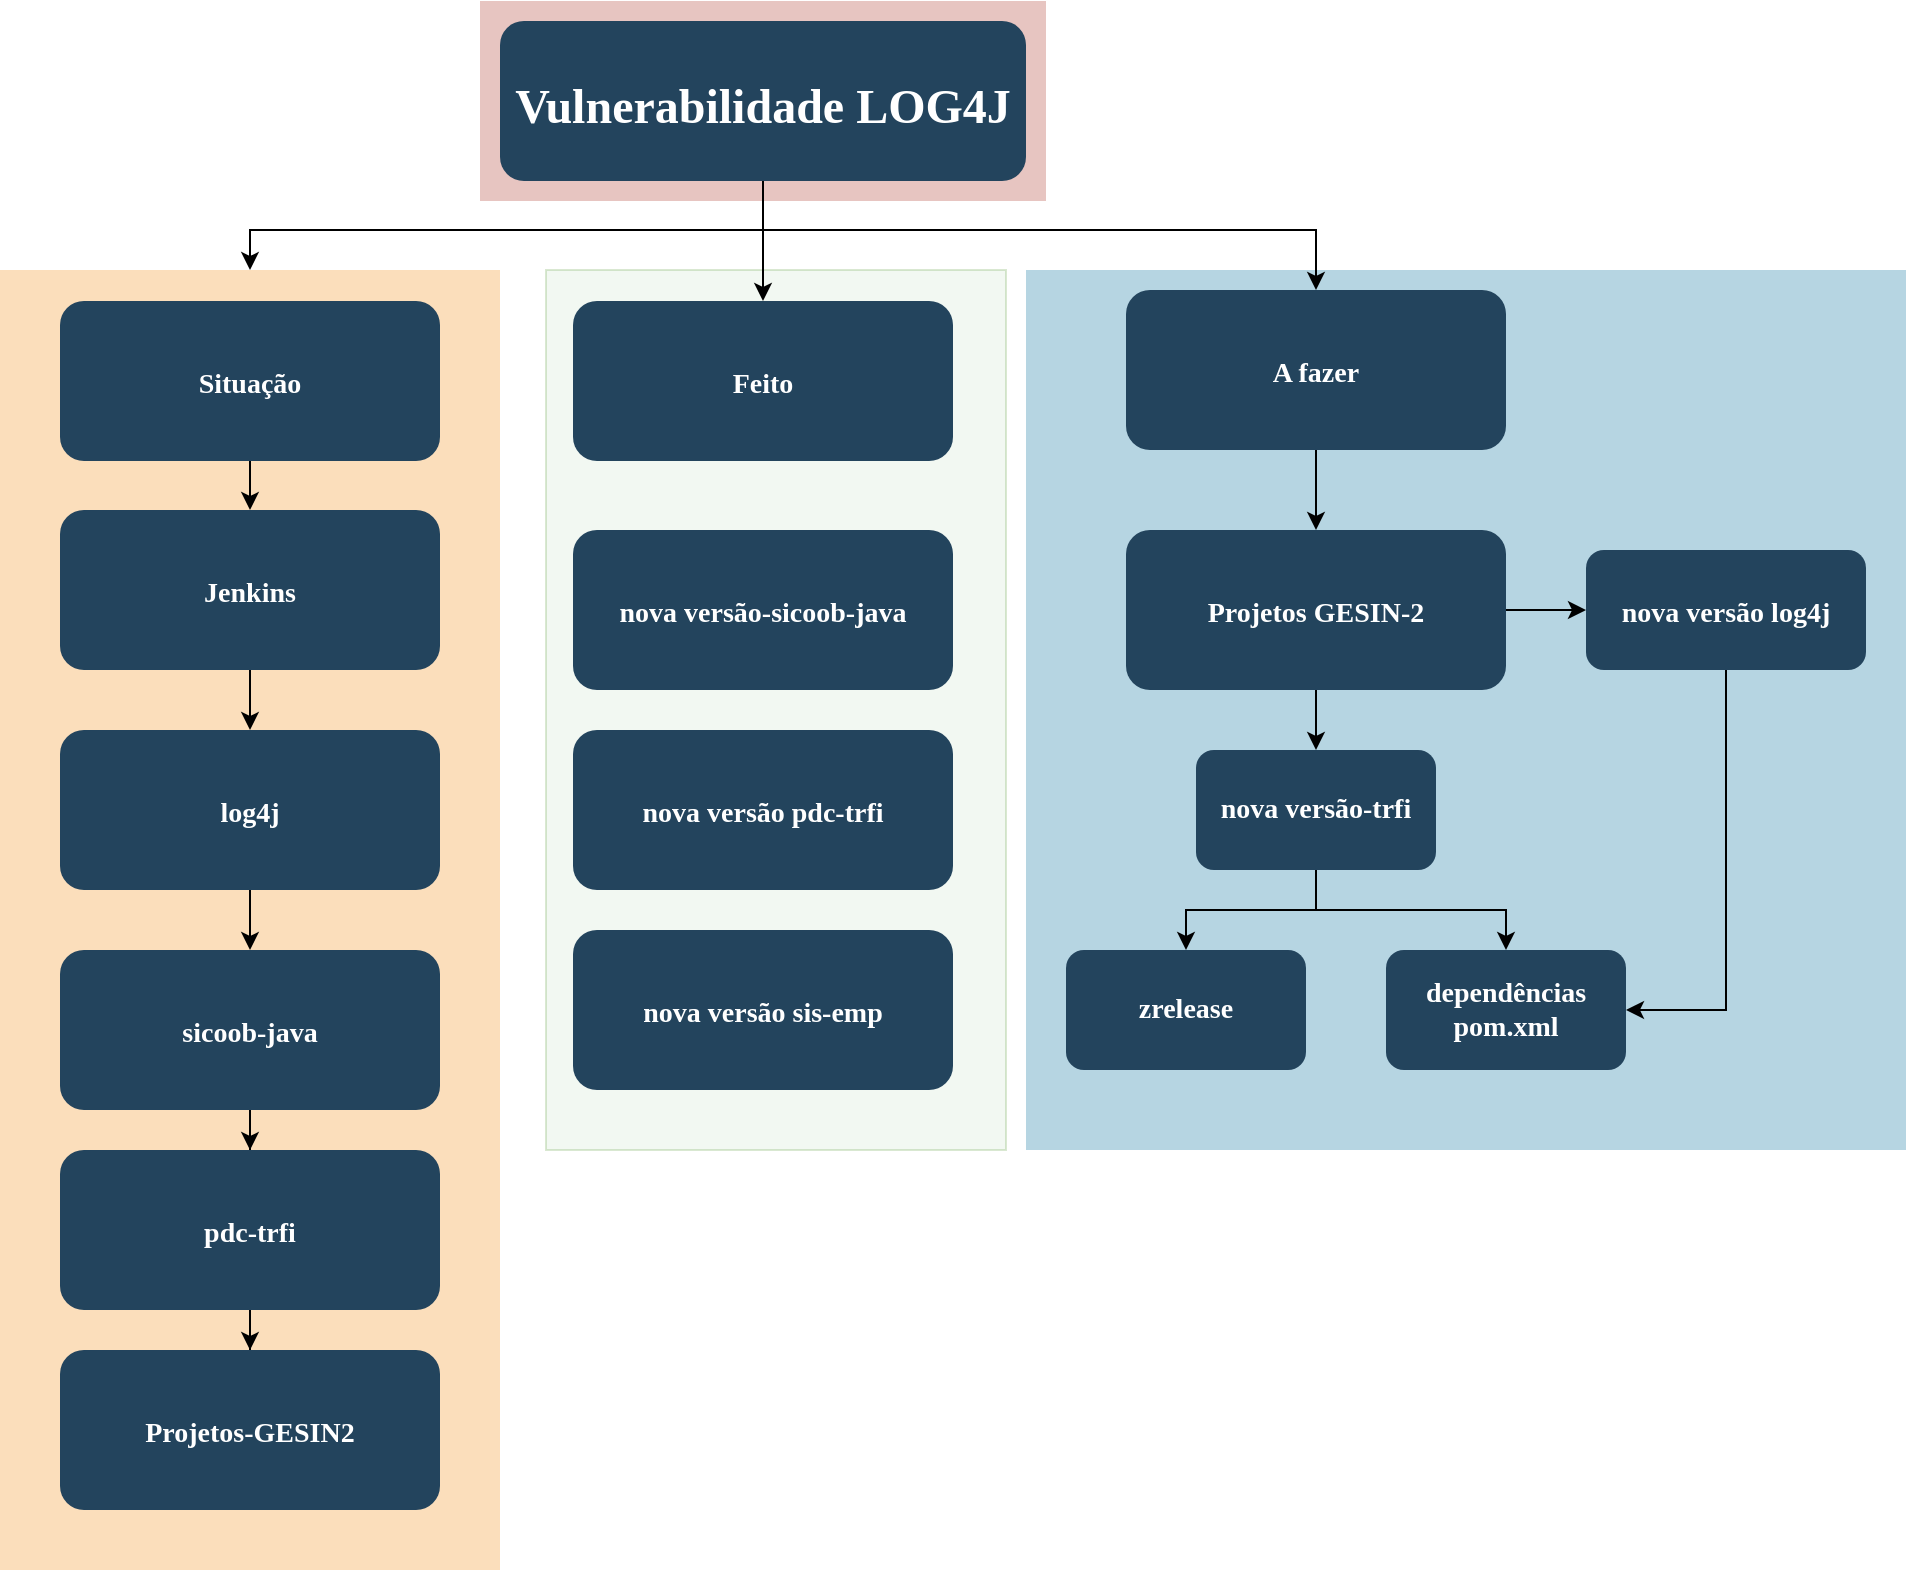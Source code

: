 <mxfile version="20.8.7" type="github">
  <diagram name="Page-1" id="2c0d36ab-eaac-3732-788b-9136903baeff">
    <mxGraphModel dx="2074" dy="806" grid="1" gridSize="10" guides="1" tooltips="1" connect="1" arrows="1" fold="1" page="1" pageScale="1.5" pageWidth="1169" pageHeight="827" background="none" math="0" shadow="0">
      <root>
        <mxCell id="0" />
        <mxCell id="1" parent="0" />
        <mxCell id="0re8-O0s-dHvsTImXKTh-137" value="" style="fillColor=#d5e8d4;strokeColor=#82b366;opacity=30;" vertex="1" parent="1">
          <mxGeometry x="780" y="310" width="230" height="440" as="geometry" />
        </mxCell>
        <mxCell id="123" value="" style="fillColor=#AE4132;strokeColor=none;opacity=30;" parent="1" vertex="1">
          <mxGeometry x="747" y="175.5" width="283" height="100" as="geometry" />
        </mxCell>
        <mxCell id="122" value="" style="fillColor=#10739E;strokeColor=none;opacity=30;" parent="1" vertex="1">
          <mxGeometry x="1020" y="310" width="440" height="440" as="geometry" />
        </mxCell>
        <mxCell id="117" value="" style="fillColor=#F2931E;strokeColor=none;opacity=30;" parent="1" vertex="1">
          <mxGeometry x="507" y="310" width="250" height="650" as="geometry" />
        </mxCell>
        <mxCell id="0re8-O0s-dHvsTImXKTh-138" value="" style="edgeStyle=orthogonalEdgeStyle;rounded=0;orthogonalLoop=1;jettySize=auto;html=1;fontSize=24;" edge="1" parent="1" source="2" target="4">
          <mxGeometry relative="1" as="geometry" />
        </mxCell>
        <mxCell id="0re8-O0s-dHvsTImXKTh-139" style="edgeStyle=orthogonalEdgeStyle;rounded=0;orthogonalLoop=1;jettySize=auto;html=1;fontSize=24;" edge="1" parent="1" source="2" target="117">
          <mxGeometry relative="1" as="geometry">
            <Array as="points">
              <mxPoint x="889" y="290" />
              <mxPoint x="632" y="290" />
            </Array>
          </mxGeometry>
        </mxCell>
        <mxCell id="0re8-O0s-dHvsTImXKTh-156" style="edgeStyle=orthogonalEdgeStyle;rounded=0;orthogonalLoop=1;jettySize=auto;html=1;fontSize=24;" edge="1" parent="1" source="2" target="0re8-O0s-dHvsTImXKTh-145">
          <mxGeometry relative="1" as="geometry">
            <Array as="points">
              <mxPoint x="889" y="290" />
              <mxPoint x="1165" y="290" />
            </Array>
          </mxGeometry>
        </mxCell>
        <mxCell id="2" value="Vulnerabilidade LOG4J" style="rounded=1;fillColor=#23445D;gradientColor=none;strokeColor=none;fontColor=#FFFFFF;fontStyle=1;fontFamily=Tahoma;fontSize=24;" parent="1" vertex="1">
          <mxGeometry x="757" y="185.5" width="263" height="80" as="geometry" />
        </mxCell>
        <mxCell id="4" value="Feito" style="rounded=1;fillColor=#23445D;gradientColor=none;strokeColor=none;fontColor=#FFFFFF;fontStyle=1;fontFamily=Tahoma;fontSize=14" parent="1" vertex="1">
          <mxGeometry x="793.5" y="325.5" width="190" height="80" as="geometry" />
        </mxCell>
        <mxCell id="0re8-O0s-dHvsTImXKTh-129" value="" style="edgeStyle=orthogonalEdgeStyle;rounded=0;orthogonalLoop=1;jettySize=auto;html=1;fontSize=24;" edge="1" parent="1" source="13" target="0re8-O0s-dHvsTImXKTh-124">
          <mxGeometry relative="1" as="geometry" />
        </mxCell>
        <mxCell id="13" value="Situação" style="rounded=1;fillColor=#23445D;gradientColor=none;strokeColor=none;fontColor=#FFFFFF;fontStyle=1;fontFamily=Tahoma;fontSize=14" parent="1" vertex="1">
          <mxGeometry x="537" y="325.5" width="190" height="80" as="geometry" />
        </mxCell>
        <mxCell id="0re8-O0s-dHvsTImXKTh-130" value="" style="edgeStyle=orthogonalEdgeStyle;rounded=0;orthogonalLoop=1;jettySize=auto;html=1;fontSize=24;" edge="1" parent="1" source="0re8-O0s-dHvsTImXKTh-124" target="0re8-O0s-dHvsTImXKTh-125">
          <mxGeometry relative="1" as="geometry" />
        </mxCell>
        <mxCell id="0re8-O0s-dHvsTImXKTh-124" value="Jenkins" style="rounded=1;fillColor=#23445D;gradientColor=none;strokeColor=none;fontColor=#FFFFFF;fontStyle=1;fontFamily=Tahoma;fontSize=14" vertex="1" parent="1">
          <mxGeometry x="537" y="430" width="190" height="80" as="geometry" />
        </mxCell>
        <mxCell id="0re8-O0s-dHvsTImXKTh-131" value="" style="edgeStyle=orthogonalEdgeStyle;rounded=0;orthogonalLoop=1;jettySize=auto;html=1;fontSize=24;" edge="1" parent="1" source="0re8-O0s-dHvsTImXKTh-125" target="0re8-O0s-dHvsTImXKTh-126">
          <mxGeometry relative="1" as="geometry" />
        </mxCell>
        <mxCell id="0re8-O0s-dHvsTImXKTh-125" value="log4j" style="rounded=1;fillColor=#23445D;gradientColor=none;strokeColor=none;fontColor=#FFFFFF;fontStyle=1;fontFamily=Tahoma;fontSize=14" vertex="1" parent="1">
          <mxGeometry x="537" y="540" width="190" height="80" as="geometry" />
        </mxCell>
        <mxCell id="0re8-O0s-dHvsTImXKTh-132" value="" style="edgeStyle=orthogonalEdgeStyle;rounded=0;orthogonalLoop=1;jettySize=auto;html=1;fontSize=24;" edge="1" parent="1" source="0re8-O0s-dHvsTImXKTh-126" target="0re8-O0s-dHvsTImXKTh-127">
          <mxGeometry relative="1" as="geometry" />
        </mxCell>
        <mxCell id="0re8-O0s-dHvsTImXKTh-126" value="sicoob-java" style="rounded=1;fillColor=#23445D;gradientColor=none;strokeColor=none;fontColor=#FFFFFF;fontStyle=1;fontFamily=Tahoma;fontSize=14" vertex="1" parent="1">
          <mxGeometry x="537" y="650" width="190" height="80" as="geometry" />
        </mxCell>
        <mxCell id="0re8-O0s-dHvsTImXKTh-133" value="" style="edgeStyle=orthogonalEdgeStyle;rounded=0;orthogonalLoop=1;jettySize=auto;html=1;fontSize=24;" edge="1" parent="1" source="0re8-O0s-dHvsTImXKTh-127" target="0re8-O0s-dHvsTImXKTh-128">
          <mxGeometry relative="1" as="geometry" />
        </mxCell>
        <mxCell id="0re8-O0s-dHvsTImXKTh-127" value="pdc-trfi" style="rounded=1;fillColor=#23445D;gradientColor=none;strokeColor=none;fontColor=#FFFFFF;fontStyle=1;fontFamily=Tahoma;fontSize=14" vertex="1" parent="1">
          <mxGeometry x="537" y="750" width="190" height="80" as="geometry" />
        </mxCell>
        <mxCell id="0re8-O0s-dHvsTImXKTh-128" value="Projetos-GESIN2" style="rounded=1;fillColor=#23445D;gradientColor=none;strokeColor=none;fontColor=#FFFFFF;fontStyle=1;fontFamily=Tahoma;fontSize=14" vertex="1" parent="1">
          <mxGeometry x="537" y="850" width="190" height="80" as="geometry" />
        </mxCell>
        <mxCell id="0re8-O0s-dHvsTImXKTh-134" value="nova versão-sicoob-java" style="rounded=1;fillColor=#23445D;gradientColor=none;strokeColor=none;fontColor=#FFFFFF;fontStyle=1;fontFamily=Tahoma;fontSize=14" vertex="1" parent="1">
          <mxGeometry x="793.5" y="440" width="190" height="80" as="geometry" />
        </mxCell>
        <mxCell id="0re8-O0s-dHvsTImXKTh-135" value="nova versão pdc-trfi" style="rounded=1;fillColor=#23445D;gradientColor=none;strokeColor=none;fontColor=#FFFFFF;fontStyle=1;fontFamily=Tahoma;fontSize=14" vertex="1" parent="1">
          <mxGeometry x="793.5" y="540" width="190" height="80" as="geometry" />
        </mxCell>
        <mxCell id="0re8-O0s-dHvsTImXKTh-142" value="nova versão sis-emp" style="rounded=1;fillColor=#23445D;gradientColor=none;strokeColor=none;fontColor=#FFFFFF;fontStyle=1;fontFamily=Tahoma;fontSize=14" vertex="1" parent="1">
          <mxGeometry x="793.5" y="640" width="190" height="80" as="geometry" />
        </mxCell>
        <mxCell id="0re8-O0s-dHvsTImXKTh-155" value="" style="edgeStyle=orthogonalEdgeStyle;rounded=0;orthogonalLoop=1;jettySize=auto;html=1;fontSize=24;" edge="1" parent="1" source="0re8-O0s-dHvsTImXKTh-145" target="0re8-O0s-dHvsTImXKTh-147">
          <mxGeometry relative="1" as="geometry" />
        </mxCell>
        <mxCell id="0re8-O0s-dHvsTImXKTh-145" value="A fazer" style="rounded=1;fillColor=#23445D;gradientColor=none;strokeColor=none;fontColor=#FFFFFF;fontStyle=1;fontFamily=Tahoma;fontSize=14" vertex="1" parent="1">
          <mxGeometry x="1070.0" y="320" width="190" height="80" as="geometry" />
        </mxCell>
        <mxCell id="0re8-O0s-dHvsTImXKTh-160" value="" style="edgeStyle=orthogonalEdgeStyle;rounded=0;orthogonalLoop=1;jettySize=auto;html=1;fontSize=24;" edge="1" parent="1" source="0re8-O0s-dHvsTImXKTh-147" target="0re8-O0s-dHvsTImXKTh-159">
          <mxGeometry relative="1" as="geometry" />
        </mxCell>
        <mxCell id="0re8-O0s-dHvsTImXKTh-164" value="" style="edgeStyle=orthogonalEdgeStyle;rounded=0;orthogonalLoop=1;jettySize=auto;html=1;fontSize=24;" edge="1" parent="1" source="0re8-O0s-dHvsTImXKTh-147" target="0re8-O0s-dHvsTImXKTh-163">
          <mxGeometry relative="1" as="geometry" />
        </mxCell>
        <mxCell id="0re8-O0s-dHvsTImXKTh-147" value="Projetos GESIN-2" style="rounded=1;fillColor=#23445D;gradientColor=none;strokeColor=none;fontColor=#FFFFFF;fontStyle=1;fontFamily=Tahoma;fontSize=14" vertex="1" parent="1">
          <mxGeometry x="1070" y="440" width="190" height="80" as="geometry" />
        </mxCell>
        <mxCell id="0re8-O0s-dHvsTImXKTh-149" value="dependências&lt;br&gt;pom.xml" style="whiteSpace=wrap;html=1;fontSize=14;fontFamily=Tahoma;fillColor=#23445D;strokeColor=none;fontColor=#FFFFFF;rounded=1;gradientColor=none;fontStyle=1;" vertex="1" parent="1">
          <mxGeometry x="1200.0" y="650" width="120" height="60" as="geometry" />
        </mxCell>
        <mxCell id="0re8-O0s-dHvsTImXKTh-151" value="zrelease" style="whiteSpace=wrap;html=1;fontSize=14;fontFamily=Tahoma;fillColor=#23445D;strokeColor=none;fontColor=#FFFFFF;rounded=1;gradientColor=none;fontStyle=1;" vertex="1" parent="1">
          <mxGeometry x="1040.0" y="650" width="120" height="60" as="geometry" />
        </mxCell>
        <mxCell id="0re8-O0s-dHvsTImXKTh-161" style="edgeStyle=orthogonalEdgeStyle;rounded=0;orthogonalLoop=1;jettySize=auto;html=1;fontSize=24;" edge="1" parent="1" source="0re8-O0s-dHvsTImXKTh-159" target="0re8-O0s-dHvsTImXKTh-151">
          <mxGeometry relative="1" as="geometry" />
        </mxCell>
        <mxCell id="0re8-O0s-dHvsTImXKTh-162" style="edgeStyle=orthogonalEdgeStyle;rounded=0;orthogonalLoop=1;jettySize=auto;html=1;entryX=0.5;entryY=0;entryDx=0;entryDy=0;fontSize=24;" edge="1" parent="1" source="0re8-O0s-dHvsTImXKTh-159" target="0re8-O0s-dHvsTImXKTh-149">
          <mxGeometry relative="1" as="geometry" />
        </mxCell>
        <mxCell id="0re8-O0s-dHvsTImXKTh-159" value="nova versão-trfi" style="whiteSpace=wrap;html=1;fontSize=14;fontFamily=Tahoma;fillColor=#23445D;strokeColor=none;fontColor=#FFFFFF;rounded=1;gradientColor=none;fontStyle=1;" vertex="1" parent="1">
          <mxGeometry x="1105" y="550" width="120" height="60" as="geometry" />
        </mxCell>
        <mxCell id="0re8-O0s-dHvsTImXKTh-165" style="edgeStyle=orthogonalEdgeStyle;rounded=0;orthogonalLoop=1;jettySize=auto;html=1;entryX=1;entryY=0.5;entryDx=0;entryDy=0;fontSize=24;exitX=0.5;exitY=1;exitDx=0;exitDy=0;" edge="1" parent="1" source="0re8-O0s-dHvsTImXKTh-163" target="0re8-O0s-dHvsTImXKTh-149">
          <mxGeometry relative="1" as="geometry" />
        </mxCell>
        <mxCell id="0re8-O0s-dHvsTImXKTh-163" value="nova versão log4j" style="rounded=1;fillColor=#23445D;gradientColor=none;strokeColor=none;fontColor=#FFFFFF;fontStyle=1;fontFamily=Tahoma;fontSize=14" vertex="1" parent="1">
          <mxGeometry x="1300" y="450" width="140" height="60" as="geometry" />
        </mxCell>
      </root>
    </mxGraphModel>
  </diagram>
</mxfile>
